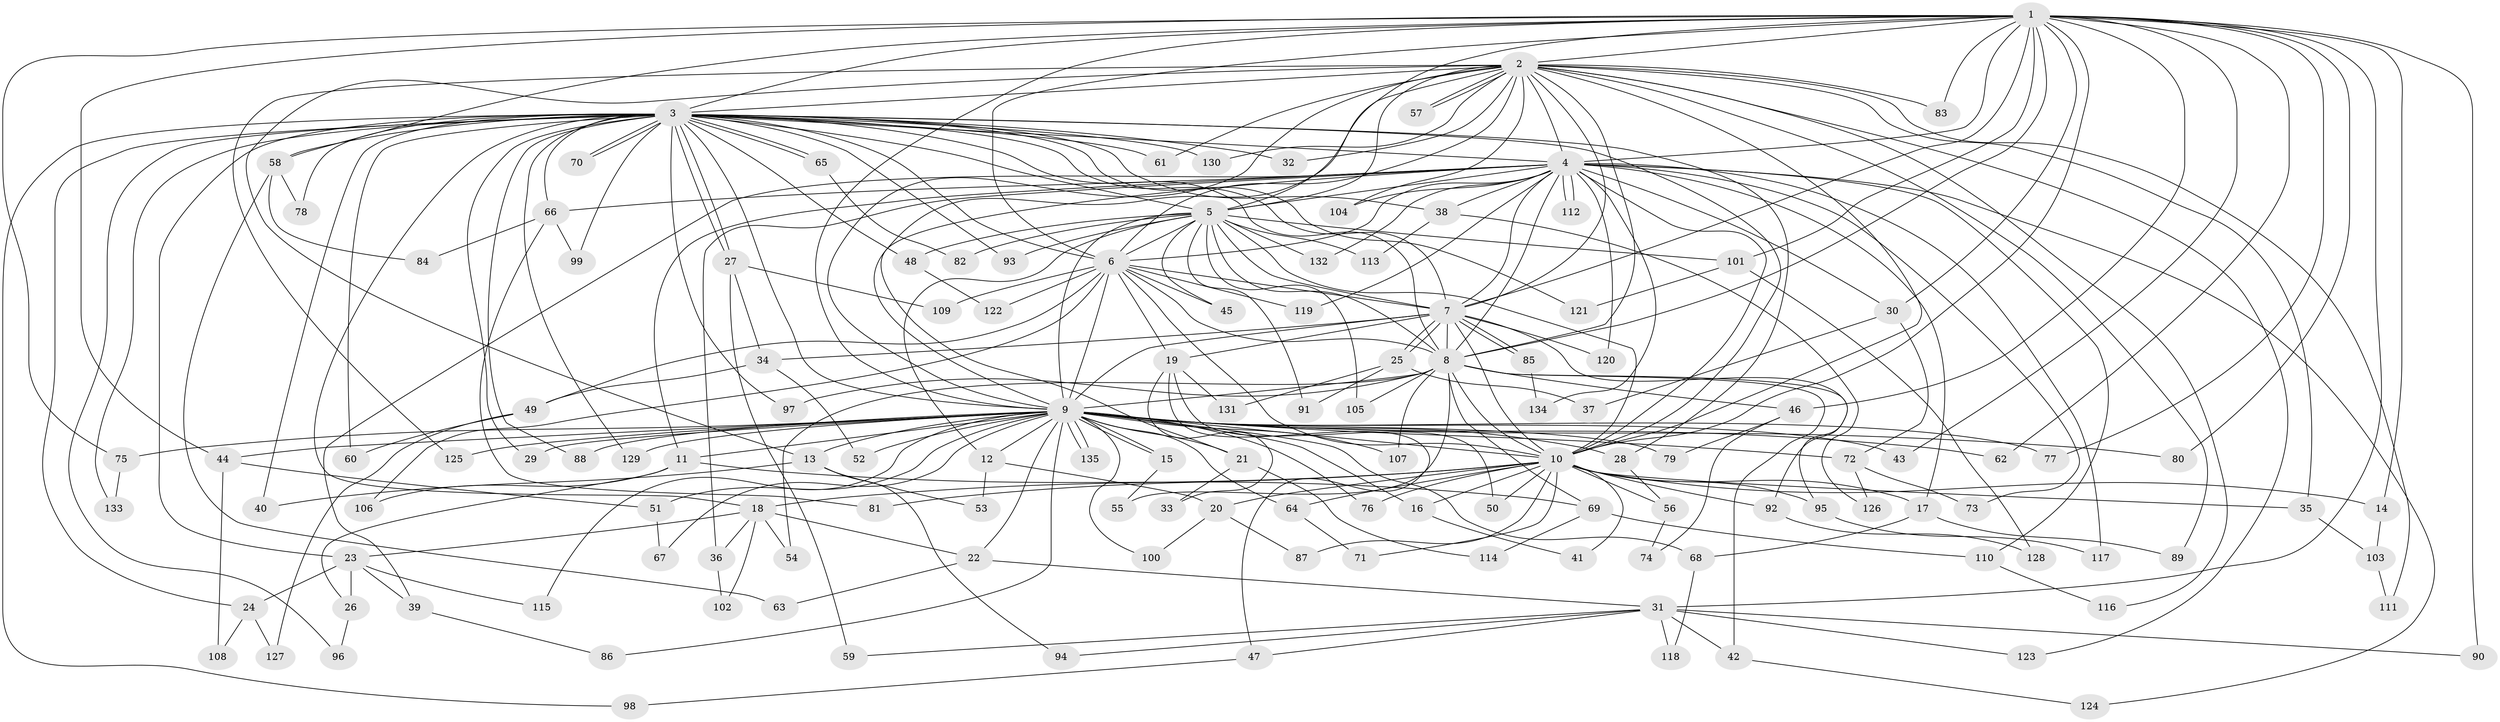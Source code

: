 // coarse degree distribution, {40: 0.010526315789473684, 20: 0.010526315789473684, 31: 0.010526315789473684, 21: 0.021052631578947368, 12: 0.010526315789473684, 14: 0.010526315789473684, 17: 0.010526315789473684, 9: 0.021052631578947368, 6: 0.05263157894736842, 3: 0.09473684210526316, 2: 0.5684210526315789, 7: 0.021052631578947368, 4: 0.06315789473684211, 1: 0.07368421052631578, 5: 0.021052631578947368}
// Generated by graph-tools (version 1.1) at 2025/50/03/04/25 22:50:01]
// undirected, 135 vertices, 295 edges
graph export_dot {
  node [color=gray90,style=filled];
  1;
  2;
  3;
  4;
  5;
  6;
  7;
  8;
  9;
  10;
  11;
  12;
  13;
  14;
  15;
  16;
  17;
  18;
  19;
  20;
  21;
  22;
  23;
  24;
  25;
  26;
  27;
  28;
  29;
  30;
  31;
  32;
  33;
  34;
  35;
  36;
  37;
  38;
  39;
  40;
  41;
  42;
  43;
  44;
  45;
  46;
  47;
  48;
  49;
  50;
  51;
  52;
  53;
  54;
  55;
  56;
  57;
  58;
  59;
  60;
  61;
  62;
  63;
  64;
  65;
  66;
  67;
  68;
  69;
  70;
  71;
  72;
  73;
  74;
  75;
  76;
  77;
  78;
  79;
  80;
  81;
  82;
  83;
  84;
  85;
  86;
  87;
  88;
  89;
  90;
  91;
  92;
  93;
  94;
  95;
  96;
  97;
  98;
  99;
  100;
  101;
  102;
  103;
  104;
  105;
  106;
  107;
  108;
  109;
  110;
  111;
  112;
  113;
  114;
  115;
  116;
  117;
  118;
  119;
  120;
  121;
  122;
  123;
  124;
  125;
  126;
  127;
  128;
  129;
  130;
  131;
  132;
  133;
  134;
  135;
  1 -- 2;
  1 -- 3;
  1 -- 4;
  1 -- 5;
  1 -- 6;
  1 -- 7;
  1 -- 8;
  1 -- 9;
  1 -- 10;
  1 -- 14;
  1 -- 30;
  1 -- 31;
  1 -- 43;
  1 -- 44;
  1 -- 46;
  1 -- 58;
  1 -- 62;
  1 -- 75;
  1 -- 77;
  1 -- 80;
  1 -- 83;
  1 -- 90;
  1 -- 101;
  2 -- 3;
  2 -- 4;
  2 -- 5;
  2 -- 6;
  2 -- 7;
  2 -- 8;
  2 -- 9;
  2 -- 10;
  2 -- 13;
  2 -- 21;
  2 -- 32;
  2 -- 35;
  2 -- 57;
  2 -- 57;
  2 -- 61;
  2 -- 83;
  2 -- 89;
  2 -- 104;
  2 -- 111;
  2 -- 116;
  2 -- 123;
  2 -- 125;
  2 -- 130;
  3 -- 4;
  3 -- 5;
  3 -- 6;
  3 -- 7;
  3 -- 8;
  3 -- 9;
  3 -- 10;
  3 -- 18;
  3 -- 23;
  3 -- 24;
  3 -- 27;
  3 -- 27;
  3 -- 28;
  3 -- 29;
  3 -- 32;
  3 -- 38;
  3 -- 40;
  3 -- 48;
  3 -- 58;
  3 -- 60;
  3 -- 61;
  3 -- 65;
  3 -- 65;
  3 -- 66;
  3 -- 70;
  3 -- 70;
  3 -- 78;
  3 -- 88;
  3 -- 93;
  3 -- 96;
  3 -- 97;
  3 -- 98;
  3 -- 99;
  3 -- 121;
  3 -- 129;
  3 -- 130;
  3 -- 133;
  4 -- 5;
  4 -- 6;
  4 -- 7;
  4 -- 8;
  4 -- 9;
  4 -- 10;
  4 -- 11;
  4 -- 17;
  4 -- 30;
  4 -- 36;
  4 -- 38;
  4 -- 39;
  4 -- 66;
  4 -- 73;
  4 -- 104;
  4 -- 110;
  4 -- 112;
  4 -- 112;
  4 -- 117;
  4 -- 119;
  4 -- 120;
  4 -- 124;
  4 -- 132;
  4 -- 134;
  5 -- 6;
  5 -- 7;
  5 -- 8;
  5 -- 9;
  5 -- 10;
  5 -- 12;
  5 -- 45;
  5 -- 48;
  5 -- 82;
  5 -- 91;
  5 -- 93;
  5 -- 101;
  5 -- 105;
  5 -- 113;
  5 -- 132;
  6 -- 7;
  6 -- 8;
  6 -- 9;
  6 -- 10;
  6 -- 19;
  6 -- 45;
  6 -- 49;
  6 -- 106;
  6 -- 109;
  6 -- 119;
  6 -- 122;
  7 -- 8;
  7 -- 9;
  7 -- 10;
  7 -- 19;
  7 -- 25;
  7 -- 25;
  7 -- 34;
  7 -- 85;
  7 -- 85;
  7 -- 92;
  7 -- 120;
  8 -- 9;
  8 -- 10;
  8 -- 42;
  8 -- 46;
  8 -- 54;
  8 -- 55;
  8 -- 69;
  8 -- 95;
  8 -- 97;
  8 -- 105;
  8 -- 107;
  9 -- 10;
  9 -- 11;
  9 -- 12;
  9 -- 13;
  9 -- 15;
  9 -- 15;
  9 -- 16;
  9 -- 21;
  9 -- 22;
  9 -- 28;
  9 -- 29;
  9 -- 43;
  9 -- 44;
  9 -- 51;
  9 -- 52;
  9 -- 62;
  9 -- 64;
  9 -- 67;
  9 -- 68;
  9 -- 72;
  9 -- 75;
  9 -- 76;
  9 -- 77;
  9 -- 79;
  9 -- 80;
  9 -- 86;
  9 -- 88;
  9 -- 100;
  9 -- 107;
  9 -- 115;
  9 -- 125;
  9 -- 129;
  9 -- 135;
  9 -- 135;
  10 -- 14;
  10 -- 16;
  10 -- 17;
  10 -- 18;
  10 -- 20;
  10 -- 35;
  10 -- 41;
  10 -- 50;
  10 -- 56;
  10 -- 64;
  10 -- 71;
  10 -- 76;
  10 -- 81;
  10 -- 87;
  10 -- 92;
  10 -- 95;
  11 -- 26;
  11 -- 69;
  11 -- 106;
  12 -- 20;
  12 -- 53;
  13 -- 40;
  13 -- 53;
  13 -- 94;
  14 -- 103;
  15 -- 55;
  16 -- 41;
  17 -- 68;
  17 -- 89;
  18 -- 22;
  18 -- 23;
  18 -- 36;
  18 -- 54;
  18 -- 102;
  19 -- 33;
  19 -- 47;
  19 -- 50;
  19 -- 131;
  20 -- 87;
  20 -- 100;
  21 -- 33;
  21 -- 114;
  22 -- 31;
  22 -- 63;
  23 -- 24;
  23 -- 26;
  23 -- 39;
  23 -- 115;
  24 -- 108;
  24 -- 127;
  25 -- 37;
  25 -- 91;
  25 -- 131;
  26 -- 96;
  27 -- 34;
  27 -- 59;
  27 -- 109;
  28 -- 56;
  30 -- 37;
  30 -- 72;
  31 -- 42;
  31 -- 47;
  31 -- 59;
  31 -- 90;
  31 -- 94;
  31 -- 118;
  31 -- 123;
  34 -- 49;
  34 -- 52;
  35 -- 103;
  36 -- 102;
  38 -- 113;
  38 -- 126;
  39 -- 86;
  42 -- 124;
  44 -- 51;
  44 -- 108;
  46 -- 74;
  46 -- 79;
  47 -- 98;
  48 -- 122;
  49 -- 60;
  49 -- 127;
  51 -- 67;
  56 -- 74;
  58 -- 63;
  58 -- 78;
  58 -- 84;
  64 -- 71;
  65 -- 82;
  66 -- 81;
  66 -- 84;
  66 -- 99;
  68 -- 118;
  69 -- 110;
  69 -- 114;
  72 -- 73;
  72 -- 126;
  75 -- 133;
  85 -- 134;
  92 -- 128;
  95 -- 117;
  101 -- 121;
  101 -- 128;
  103 -- 111;
  110 -- 116;
}
